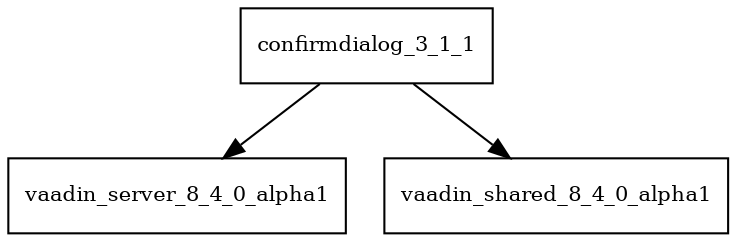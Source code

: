 digraph confirmdialog_3_1_1_dependencies {
  node [shape = box, fontsize=10.0];
  confirmdialog_3_1_1 -> vaadin_server_8_4_0_alpha1;
  confirmdialog_3_1_1 -> vaadin_shared_8_4_0_alpha1;
}
